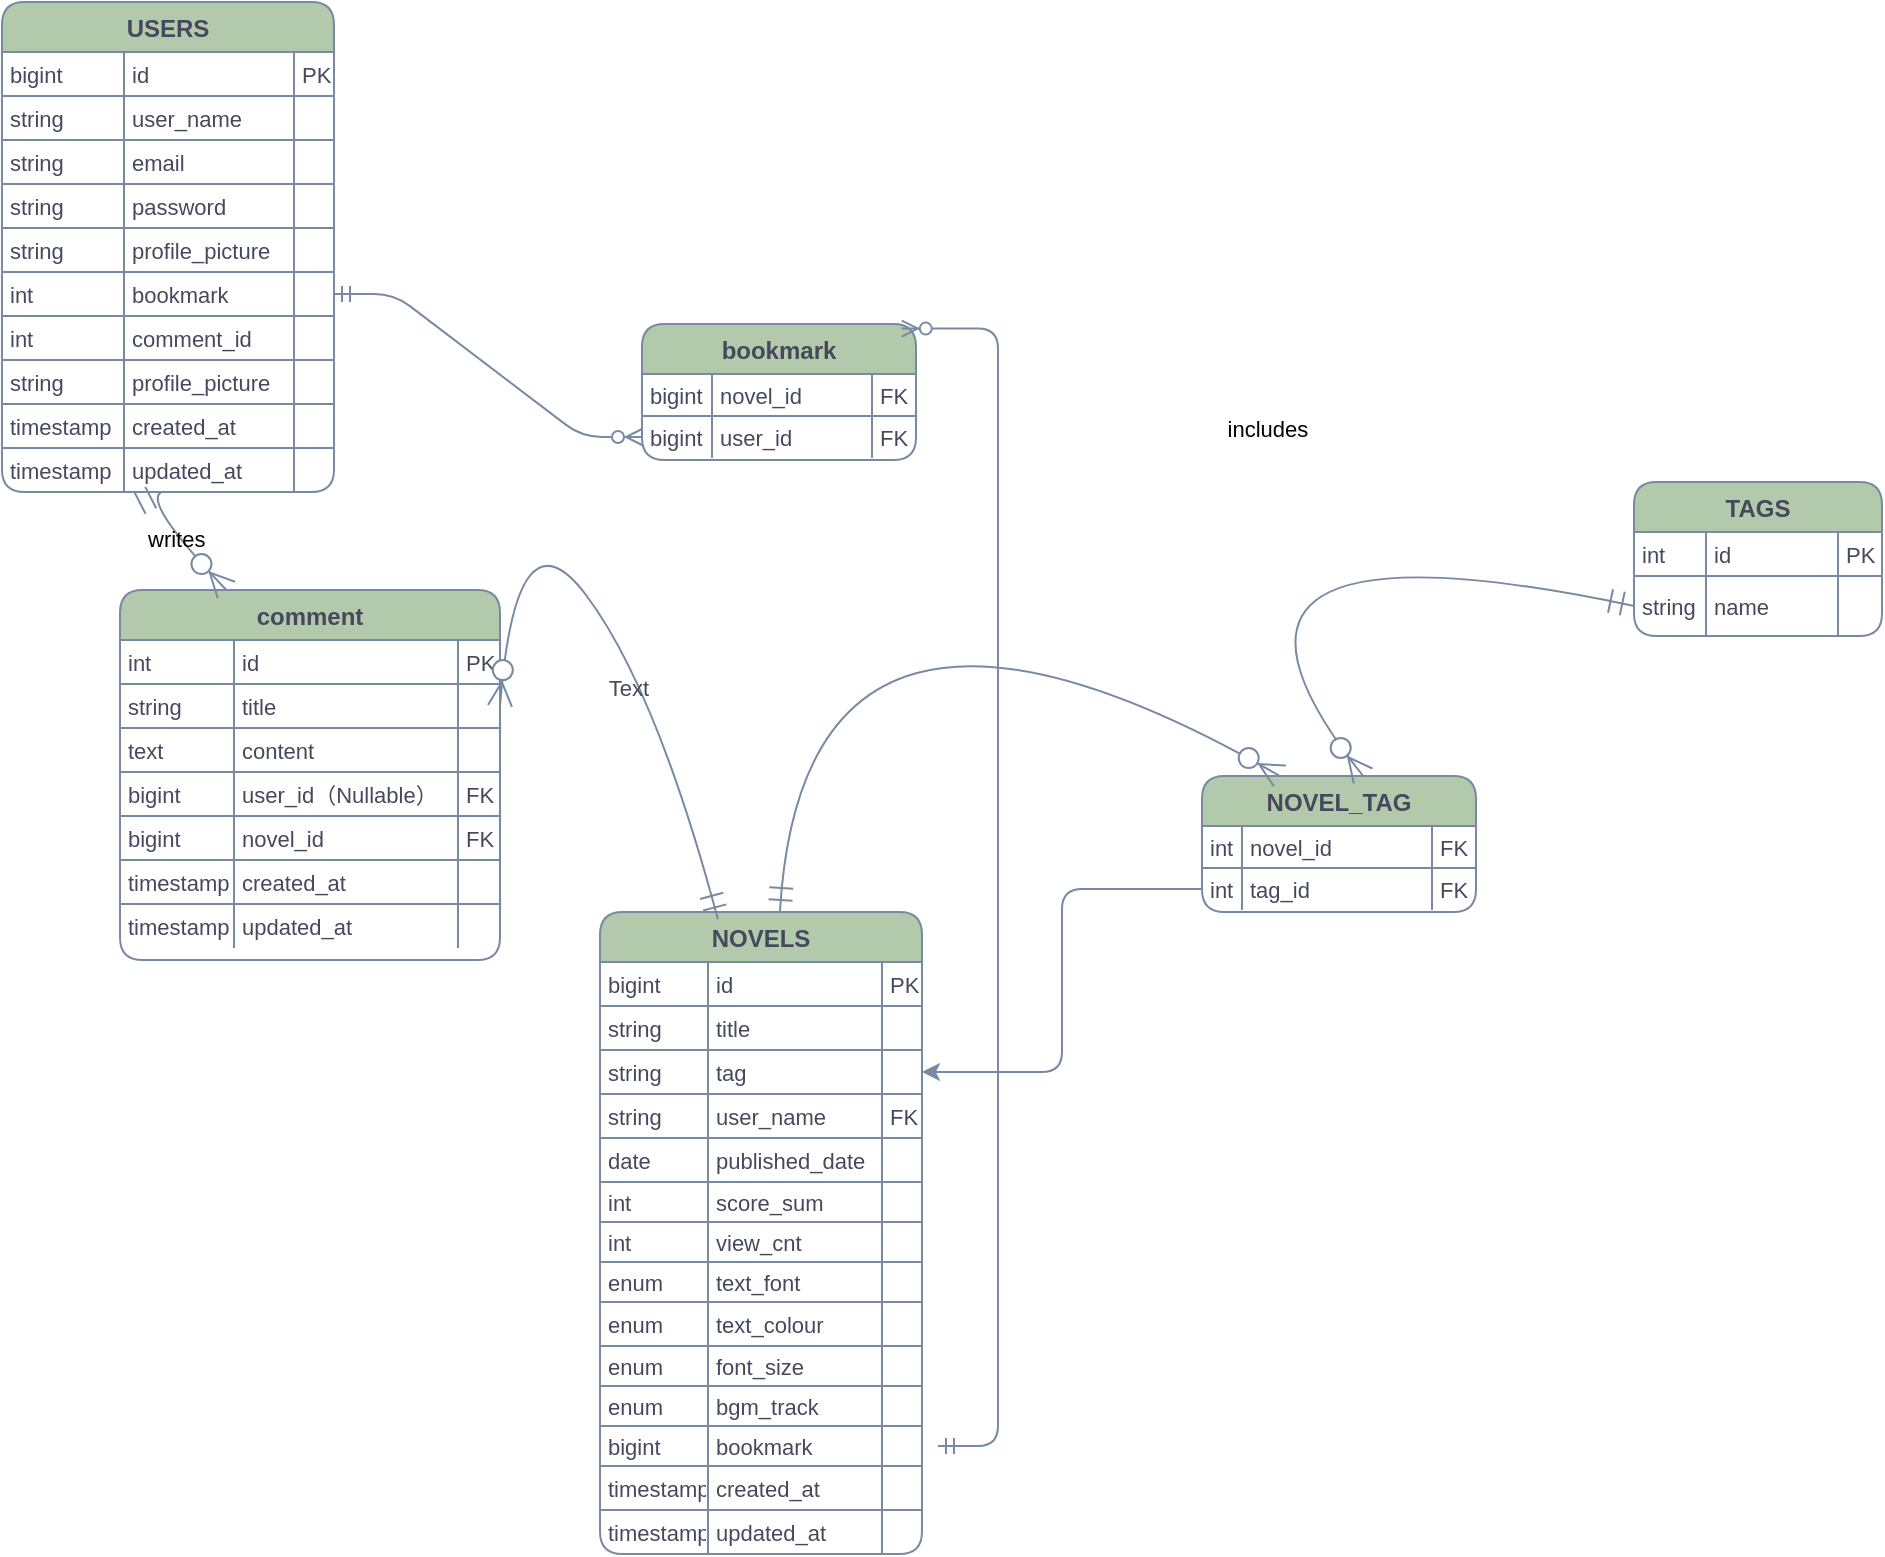 <mxfile version="26.2.12">
  <diagram name="ページ1" id="Y99zePSGB8UCawO347IT">
    <mxGraphModel dx="904" dy="464" grid="1" gridSize="6" guides="1" tooltips="1" connect="1" arrows="1" fold="1" page="1" pageScale="1" pageWidth="3300" pageHeight="4681" math="0" shadow="0">
      <root>
        <mxCell id="0" />
        <mxCell id="1" parent="0" />
        <mxCell id="2" value="USERS" style="shape=table;startSize=25;container=1;collapsible=0;childLayout=tableLayout;fixedRows=1;rowLines=1;fontStyle=1;align=center;resizeLast=1;labelBackgroundColor=none;fillColor=#B2C9AB;strokeColor=#788AA3;fontColor=#46495D;rounded=1;" parent="1" vertex="1">
          <mxGeometry x="30" y="42" width="166" height="245" as="geometry" />
        </mxCell>
        <mxCell id="3" style="shape=tableRow;horizontal=0;startSize=0;swimlaneHead=0;swimlaneBody=0;fillColor=none;collapsible=0;dropTarget=0;points=[[0,0.5],[1,0.5]];portConstraint=eastwest;top=0;left=0;right=0;bottom=0;labelBackgroundColor=none;strokeColor=#788AA3;fontColor=#46495D;rounded=1;" parent="2" vertex="1">
          <mxGeometry y="25" width="166" height="22" as="geometry" />
        </mxCell>
        <mxCell id="4" value="bigint" style="shape=partialRectangle;connectable=0;fillColor=none;top=0;left=0;bottom=0;right=0;align=left;spacingLeft=2;overflow=hidden;fontSize=11;labelBackgroundColor=none;strokeColor=#788AA3;fontColor=#46495D;rounded=1;" parent="3" vertex="1">
          <mxGeometry width="61" height="22" as="geometry">
            <mxRectangle width="61" height="22" as="alternateBounds" />
          </mxGeometry>
        </mxCell>
        <mxCell id="5" value="id" style="shape=partialRectangle;connectable=0;fillColor=none;top=0;left=0;bottom=0;right=0;align=left;spacingLeft=2;overflow=hidden;fontSize=11;labelBackgroundColor=none;strokeColor=#788AA3;fontColor=#46495D;rounded=1;" parent="3" vertex="1">
          <mxGeometry x="61" width="85" height="22" as="geometry">
            <mxRectangle width="85" height="22" as="alternateBounds" />
          </mxGeometry>
        </mxCell>
        <mxCell id="6" value="PK" style="shape=partialRectangle;connectable=0;fillColor=none;top=0;left=0;bottom=0;right=0;align=left;spacingLeft=2;overflow=hidden;fontSize=11;labelBackgroundColor=none;strokeColor=#788AA3;fontColor=#46495D;rounded=1;" parent="3" vertex="1">
          <mxGeometry x="146" width="20" height="22" as="geometry">
            <mxRectangle width="20" height="22" as="alternateBounds" />
          </mxGeometry>
        </mxCell>
        <mxCell id="7" style="shape=tableRow;horizontal=0;startSize=0;swimlaneHead=0;swimlaneBody=0;fillColor=none;collapsible=0;dropTarget=0;points=[[0,0.5],[1,0.5]];portConstraint=eastwest;top=0;left=0;right=0;bottom=0;labelBackgroundColor=none;strokeColor=#788AA3;fontColor=#46495D;rounded=1;" parent="2" vertex="1">
          <mxGeometry y="47" width="166" height="22" as="geometry" />
        </mxCell>
        <mxCell id="8" value="string" style="shape=partialRectangle;connectable=0;fillColor=none;top=0;left=0;bottom=0;right=0;align=left;spacingLeft=2;overflow=hidden;fontSize=11;labelBackgroundColor=none;strokeColor=#788AA3;fontColor=#46495D;rounded=1;" parent="7" vertex="1">
          <mxGeometry width="61" height="22" as="geometry">
            <mxRectangle width="61" height="22" as="alternateBounds" />
          </mxGeometry>
        </mxCell>
        <mxCell id="9" value="user_name" style="shape=partialRectangle;connectable=0;fillColor=none;top=0;left=0;bottom=0;right=0;align=left;spacingLeft=2;overflow=hidden;fontSize=11;labelBackgroundColor=none;strokeColor=#788AA3;fontColor=#46495D;rounded=1;" parent="7" vertex="1">
          <mxGeometry x="61" width="85" height="22" as="geometry">
            <mxRectangle width="85" height="22" as="alternateBounds" />
          </mxGeometry>
        </mxCell>
        <mxCell id="10" value="" style="shape=partialRectangle;connectable=0;fillColor=none;top=0;left=0;bottom=0;right=0;align=left;spacingLeft=2;overflow=hidden;fontSize=11;labelBackgroundColor=none;strokeColor=#788AA3;fontColor=#46495D;rounded=1;" parent="7" vertex="1">
          <mxGeometry x="146" width="20" height="22" as="geometry">
            <mxRectangle width="20" height="22" as="alternateBounds" />
          </mxGeometry>
        </mxCell>
        <mxCell id="11" style="shape=tableRow;horizontal=0;startSize=0;swimlaneHead=0;swimlaneBody=0;fillColor=none;collapsible=0;dropTarget=0;points=[[0,0.5],[1,0.5]];portConstraint=eastwest;top=0;left=0;right=0;bottom=0;labelBackgroundColor=none;strokeColor=#788AA3;fontColor=#46495D;rounded=1;" parent="2" vertex="1">
          <mxGeometry y="69" width="166" height="22" as="geometry" />
        </mxCell>
        <mxCell id="12" value="string" style="shape=partialRectangle;connectable=0;fillColor=none;top=0;left=0;bottom=0;right=0;align=left;spacingLeft=2;overflow=hidden;fontSize=11;labelBackgroundColor=none;strokeColor=#788AA3;fontColor=#46495D;rounded=1;" parent="11" vertex="1">
          <mxGeometry width="61" height="22" as="geometry">
            <mxRectangle width="61" height="22" as="alternateBounds" />
          </mxGeometry>
        </mxCell>
        <mxCell id="13" value="email" style="shape=partialRectangle;connectable=0;fillColor=none;top=0;left=0;bottom=0;right=0;align=left;spacingLeft=2;overflow=hidden;fontSize=11;labelBackgroundColor=none;strokeColor=#788AA3;fontColor=#46495D;rounded=1;" parent="11" vertex="1">
          <mxGeometry x="61" width="85" height="22" as="geometry">
            <mxRectangle width="85" height="22" as="alternateBounds" />
          </mxGeometry>
        </mxCell>
        <mxCell id="14" value="" style="shape=partialRectangle;connectable=0;fillColor=none;top=0;left=0;bottom=0;right=0;align=left;spacingLeft=2;overflow=hidden;fontSize=11;labelBackgroundColor=none;strokeColor=#788AA3;fontColor=#46495D;rounded=1;" parent="11" vertex="1">
          <mxGeometry x="146" width="20" height="22" as="geometry">
            <mxRectangle width="20" height="22" as="alternateBounds" />
          </mxGeometry>
        </mxCell>
        <mxCell id="15" style="shape=tableRow;horizontal=0;startSize=0;swimlaneHead=0;swimlaneBody=0;fillColor=none;collapsible=0;dropTarget=0;points=[[0,0.5],[1,0.5]];portConstraint=eastwest;top=0;left=0;right=0;bottom=0;labelBackgroundColor=none;strokeColor=#788AA3;fontColor=#46495D;rounded=1;" parent="2" vertex="1">
          <mxGeometry y="91" width="166" height="22" as="geometry" />
        </mxCell>
        <mxCell id="16" value="string" style="shape=partialRectangle;connectable=0;fillColor=none;top=0;left=0;bottom=0;right=0;align=left;spacingLeft=2;overflow=hidden;fontSize=11;labelBackgroundColor=none;strokeColor=#788AA3;fontColor=#46495D;rounded=1;" parent="15" vertex="1">
          <mxGeometry width="61" height="22" as="geometry">
            <mxRectangle width="61" height="22" as="alternateBounds" />
          </mxGeometry>
        </mxCell>
        <mxCell id="17" value="password" style="shape=partialRectangle;connectable=0;fillColor=none;top=0;left=0;bottom=0;right=0;align=left;spacingLeft=2;overflow=hidden;fontSize=11;labelBackgroundColor=none;strokeColor=#788AA3;fontColor=#46495D;rounded=1;" parent="15" vertex="1">
          <mxGeometry x="61" width="85" height="22" as="geometry">
            <mxRectangle width="85" height="22" as="alternateBounds" />
          </mxGeometry>
        </mxCell>
        <mxCell id="18" value="" style="shape=partialRectangle;connectable=0;fillColor=none;top=0;left=0;bottom=0;right=0;align=left;spacingLeft=2;overflow=hidden;fontSize=11;labelBackgroundColor=none;strokeColor=#788AA3;fontColor=#46495D;rounded=1;" parent="15" vertex="1">
          <mxGeometry x="146" width="20" height="22" as="geometry">
            <mxRectangle width="20" height="22" as="alternateBounds" />
          </mxGeometry>
        </mxCell>
        <mxCell id="19" style="shape=tableRow;horizontal=0;startSize=0;swimlaneHead=0;swimlaneBody=0;fillColor=none;collapsible=0;dropTarget=0;points=[[0,0.5],[1,0.5]];portConstraint=eastwest;top=0;left=0;right=0;bottom=0;labelBackgroundColor=none;strokeColor=#788AA3;fontColor=#46495D;rounded=1;" parent="2" vertex="1">
          <mxGeometry y="113" width="166" height="22" as="geometry" />
        </mxCell>
        <mxCell id="20" value="string" style="shape=partialRectangle;connectable=0;fillColor=none;top=0;left=0;bottom=0;right=0;align=left;spacingLeft=2;overflow=hidden;fontSize=11;labelBackgroundColor=none;strokeColor=#788AA3;fontColor=#46495D;rounded=1;" parent="19" vertex="1">
          <mxGeometry width="61" height="22" as="geometry">
            <mxRectangle width="61" height="22" as="alternateBounds" />
          </mxGeometry>
        </mxCell>
        <mxCell id="21" value="profile_picture" style="shape=partialRectangle;connectable=0;fillColor=none;top=0;left=0;bottom=0;right=0;align=left;spacingLeft=2;overflow=hidden;fontSize=11;labelBackgroundColor=none;strokeColor=#788AA3;fontColor=#46495D;rounded=1;" parent="19" vertex="1">
          <mxGeometry x="61" width="85" height="22" as="geometry">
            <mxRectangle width="85" height="22" as="alternateBounds" />
          </mxGeometry>
        </mxCell>
        <mxCell id="22" value="" style="shape=partialRectangle;connectable=0;fillColor=none;top=0;left=0;bottom=0;right=0;align=left;spacingLeft=2;overflow=hidden;fontSize=11;labelBackgroundColor=none;strokeColor=#788AA3;fontColor=#46495D;rounded=1;" parent="19" vertex="1">
          <mxGeometry x="146" width="20" height="22" as="geometry">
            <mxRectangle width="20" height="22" as="alternateBounds" />
          </mxGeometry>
        </mxCell>
        <mxCell id="OOcnGf4a9zu-mXypRK9p-188" style="shape=tableRow;horizontal=0;startSize=0;swimlaneHead=0;swimlaneBody=0;fillColor=none;collapsible=0;dropTarget=0;points=[[0,0.5],[1,0.5]];portConstraint=eastwest;top=0;left=0;right=0;bottom=0;labelBackgroundColor=none;strokeColor=#788AA3;fontColor=#46495D;rounded=1;" parent="2" vertex="1">
          <mxGeometry y="135" width="166" height="22" as="geometry" />
        </mxCell>
        <mxCell id="OOcnGf4a9zu-mXypRK9p-189" value="int" style="shape=partialRectangle;connectable=0;fillColor=none;top=0;left=0;bottom=0;right=0;align=left;spacingLeft=2;overflow=hidden;fontSize=11;labelBackgroundColor=none;strokeColor=#788AA3;fontColor=#46495D;rounded=1;" parent="OOcnGf4a9zu-mXypRK9p-188" vertex="1">
          <mxGeometry width="61" height="22" as="geometry">
            <mxRectangle width="61" height="22" as="alternateBounds" />
          </mxGeometry>
        </mxCell>
        <mxCell id="OOcnGf4a9zu-mXypRK9p-190" value="bookmark" style="shape=partialRectangle;connectable=0;fillColor=none;top=0;left=0;bottom=0;right=0;align=left;spacingLeft=2;overflow=hidden;fontSize=11;labelBackgroundColor=none;strokeColor=#788AA3;fontColor=#46495D;rounded=1;" parent="OOcnGf4a9zu-mXypRK9p-188" vertex="1">
          <mxGeometry x="61" width="85" height="22" as="geometry">
            <mxRectangle width="85" height="22" as="alternateBounds" />
          </mxGeometry>
        </mxCell>
        <mxCell id="OOcnGf4a9zu-mXypRK9p-191" value="" style="shape=partialRectangle;connectable=0;fillColor=none;top=0;left=0;bottom=0;right=0;align=left;spacingLeft=2;overflow=hidden;fontSize=11;labelBackgroundColor=none;strokeColor=#788AA3;fontColor=#46495D;rounded=1;" parent="OOcnGf4a9zu-mXypRK9p-188" vertex="1">
          <mxGeometry x="146" width="20" height="22" as="geometry">
            <mxRectangle width="20" height="22" as="alternateBounds" />
          </mxGeometry>
        </mxCell>
        <mxCell id="OOcnGf4a9zu-mXypRK9p-196" style="shape=tableRow;horizontal=0;startSize=0;swimlaneHead=0;swimlaneBody=0;fillColor=none;collapsible=0;dropTarget=0;points=[[0,0.5],[1,0.5]];portConstraint=eastwest;top=0;left=0;right=0;bottom=0;labelBackgroundColor=none;strokeColor=#788AA3;fontColor=#46495D;rounded=1;" parent="2" vertex="1">
          <mxGeometry y="157" width="166" height="22" as="geometry" />
        </mxCell>
        <mxCell id="OOcnGf4a9zu-mXypRK9p-197" value="int" style="shape=partialRectangle;connectable=0;fillColor=none;top=0;left=0;bottom=0;right=0;align=left;spacingLeft=2;overflow=hidden;fontSize=11;labelBackgroundColor=none;strokeColor=#788AA3;fontColor=#46495D;rounded=1;" parent="OOcnGf4a9zu-mXypRK9p-196" vertex="1">
          <mxGeometry width="61" height="22" as="geometry">
            <mxRectangle width="61" height="22" as="alternateBounds" />
          </mxGeometry>
        </mxCell>
        <mxCell id="OOcnGf4a9zu-mXypRK9p-198" value="comment_id" style="shape=partialRectangle;connectable=0;fillColor=none;top=0;left=0;bottom=0;right=0;align=left;spacingLeft=2;overflow=hidden;fontSize=11;labelBackgroundColor=none;strokeColor=#788AA3;fontColor=#46495D;rounded=1;" parent="OOcnGf4a9zu-mXypRK9p-196" vertex="1">
          <mxGeometry x="61" width="85" height="22" as="geometry">
            <mxRectangle width="85" height="22" as="alternateBounds" />
          </mxGeometry>
        </mxCell>
        <mxCell id="OOcnGf4a9zu-mXypRK9p-199" value="" style="shape=partialRectangle;connectable=0;fillColor=none;top=0;left=0;bottom=0;right=0;align=left;spacingLeft=2;overflow=hidden;fontSize=11;labelBackgroundColor=none;strokeColor=#788AA3;fontColor=#46495D;rounded=1;" parent="OOcnGf4a9zu-mXypRK9p-196" vertex="1">
          <mxGeometry x="146" width="20" height="22" as="geometry">
            <mxRectangle width="20" height="22" as="alternateBounds" />
          </mxGeometry>
        </mxCell>
        <mxCell id="OOcnGf4a9zu-mXypRK9p-192" style="shape=tableRow;horizontal=0;startSize=0;swimlaneHead=0;swimlaneBody=0;fillColor=none;collapsible=0;dropTarget=0;points=[[0,0.5],[1,0.5]];portConstraint=eastwest;top=0;left=0;right=0;bottom=0;labelBackgroundColor=none;strokeColor=#788AA3;fontColor=#46495D;rounded=1;" parent="2" vertex="1">
          <mxGeometry y="179" width="166" height="22" as="geometry" />
        </mxCell>
        <mxCell id="OOcnGf4a9zu-mXypRK9p-193" value="string" style="shape=partialRectangle;connectable=0;fillColor=none;top=0;left=0;bottom=0;right=0;align=left;spacingLeft=2;overflow=hidden;fontSize=11;labelBackgroundColor=none;strokeColor=#788AA3;fontColor=#46495D;rounded=1;" parent="OOcnGf4a9zu-mXypRK9p-192" vertex="1">
          <mxGeometry width="61" height="22" as="geometry">
            <mxRectangle width="61" height="22" as="alternateBounds" />
          </mxGeometry>
        </mxCell>
        <mxCell id="OOcnGf4a9zu-mXypRK9p-194" value="profile_picture" style="shape=partialRectangle;connectable=0;fillColor=none;top=0;left=0;bottom=0;right=0;align=left;spacingLeft=2;overflow=hidden;fontSize=11;labelBackgroundColor=none;strokeColor=#788AA3;fontColor=#46495D;rounded=1;" parent="OOcnGf4a9zu-mXypRK9p-192" vertex="1">
          <mxGeometry x="61" width="85" height="22" as="geometry">
            <mxRectangle width="85" height="22" as="alternateBounds" />
          </mxGeometry>
        </mxCell>
        <mxCell id="OOcnGf4a9zu-mXypRK9p-195" value="" style="shape=partialRectangle;connectable=0;fillColor=none;top=0;left=0;bottom=0;right=0;align=left;spacingLeft=2;overflow=hidden;fontSize=11;labelBackgroundColor=none;strokeColor=#788AA3;fontColor=#46495D;rounded=1;" parent="OOcnGf4a9zu-mXypRK9p-192" vertex="1">
          <mxGeometry x="146" width="20" height="22" as="geometry">
            <mxRectangle width="20" height="22" as="alternateBounds" />
          </mxGeometry>
        </mxCell>
        <mxCell id="23" style="shape=tableRow;horizontal=0;startSize=0;swimlaneHead=0;swimlaneBody=0;fillColor=none;collapsible=0;dropTarget=0;points=[[0,0.5],[1,0.5]];portConstraint=eastwest;top=0;left=0;right=0;bottom=0;labelBackgroundColor=none;strokeColor=#788AA3;fontColor=#46495D;rounded=1;" parent="2" vertex="1">
          <mxGeometry y="201" width="166" height="22" as="geometry" />
        </mxCell>
        <mxCell id="24" value="timestamp" style="shape=partialRectangle;connectable=0;fillColor=none;top=0;left=0;bottom=0;right=0;align=left;spacingLeft=2;overflow=hidden;fontSize=11;labelBackgroundColor=none;strokeColor=#788AA3;fontColor=#46495D;rounded=1;" parent="23" vertex="1">
          <mxGeometry width="61" height="22" as="geometry">
            <mxRectangle width="61" height="22" as="alternateBounds" />
          </mxGeometry>
        </mxCell>
        <mxCell id="25" value="created_at" style="shape=partialRectangle;connectable=0;fillColor=none;top=0;left=0;bottom=0;right=0;align=left;spacingLeft=2;overflow=hidden;fontSize=11;labelBackgroundColor=none;strokeColor=#788AA3;fontColor=#46495D;rounded=1;" parent="23" vertex="1">
          <mxGeometry x="61" width="85" height="22" as="geometry">
            <mxRectangle width="85" height="22" as="alternateBounds" />
          </mxGeometry>
        </mxCell>
        <mxCell id="26" value="" style="shape=partialRectangle;connectable=0;fillColor=none;top=0;left=0;bottom=0;right=0;align=left;spacingLeft=2;overflow=hidden;fontSize=11;labelBackgroundColor=none;strokeColor=#788AA3;fontColor=#46495D;rounded=1;" parent="23" vertex="1">
          <mxGeometry x="146" width="20" height="22" as="geometry">
            <mxRectangle width="20" height="22" as="alternateBounds" />
          </mxGeometry>
        </mxCell>
        <mxCell id="27" style="shape=tableRow;horizontal=0;startSize=0;swimlaneHead=0;swimlaneBody=0;fillColor=none;collapsible=0;dropTarget=0;points=[[0,0.5],[1,0.5]];portConstraint=eastwest;top=0;left=0;right=0;bottom=0;labelBackgroundColor=none;strokeColor=#788AA3;fontColor=#46495D;rounded=1;" parent="2" vertex="1">
          <mxGeometry y="223" width="166" height="22" as="geometry" />
        </mxCell>
        <mxCell id="28" value="timestamp" style="shape=partialRectangle;connectable=0;fillColor=none;top=0;left=0;bottom=0;right=0;align=left;spacingLeft=2;overflow=hidden;fontSize=11;labelBackgroundColor=none;strokeColor=#788AA3;fontColor=#46495D;rounded=1;" parent="27" vertex="1">
          <mxGeometry width="61" height="22" as="geometry">
            <mxRectangle width="61" height="22" as="alternateBounds" />
          </mxGeometry>
        </mxCell>
        <mxCell id="29" value="updated_at" style="shape=partialRectangle;connectable=0;fillColor=none;top=0;left=0;bottom=0;right=0;align=left;spacingLeft=2;overflow=hidden;fontSize=11;labelBackgroundColor=none;strokeColor=#788AA3;fontColor=#46495D;rounded=1;" parent="27" vertex="1">
          <mxGeometry x="61" width="85" height="22" as="geometry">
            <mxRectangle width="85" height="22" as="alternateBounds" />
          </mxGeometry>
        </mxCell>
        <mxCell id="30" value="" style="shape=partialRectangle;connectable=0;fillColor=none;top=0;left=0;bottom=0;right=0;align=left;spacingLeft=2;overflow=hidden;fontSize=11;labelBackgroundColor=none;strokeColor=#788AA3;fontColor=#46495D;rounded=1;" parent="27" vertex="1">
          <mxGeometry x="146" width="20" height="22" as="geometry">
            <mxRectangle width="20" height="22" as="alternateBounds" />
          </mxGeometry>
        </mxCell>
        <mxCell id="31" value="NOVELS" style="shape=table;startSize=25;container=1;collapsible=0;childLayout=tableLayout;fixedRows=1;rowLines=1;fontStyle=1;align=center;resizeLast=1;labelBackgroundColor=none;fillColor=#B2C9AB;strokeColor=#788AA3;fontColor=#46495D;rounded=1;" parent="1" vertex="1">
          <mxGeometry x="329" y="497" width="161" height="321" as="geometry" />
        </mxCell>
        <mxCell id="32" style="shape=tableRow;horizontal=0;startSize=0;swimlaneHead=0;swimlaneBody=0;fillColor=none;collapsible=0;dropTarget=0;points=[[0,0.5],[1,0.5]];portConstraint=eastwest;top=0;left=0;right=0;bottom=0;labelBackgroundColor=none;strokeColor=#788AA3;fontColor=#46495D;rounded=1;" parent="31" vertex="1">
          <mxGeometry y="25" width="161" height="22" as="geometry" />
        </mxCell>
        <mxCell id="33" value="bigint" style="shape=partialRectangle;connectable=0;fillColor=none;top=0;left=0;bottom=0;right=0;align=left;spacingLeft=2;overflow=hidden;fontSize=11;labelBackgroundColor=none;strokeColor=#788AA3;fontColor=#46495D;rounded=1;" parent="32" vertex="1">
          <mxGeometry width="54" height="22" as="geometry">
            <mxRectangle width="54" height="22" as="alternateBounds" />
          </mxGeometry>
        </mxCell>
        <mxCell id="34" value="id" style="shape=partialRectangle;connectable=0;fillColor=none;top=0;left=0;bottom=0;right=0;align=left;spacingLeft=2;overflow=hidden;fontSize=11;labelBackgroundColor=none;strokeColor=#788AA3;fontColor=#46495D;rounded=1;" parent="32" vertex="1">
          <mxGeometry x="54" width="87" height="22" as="geometry">
            <mxRectangle width="87" height="22" as="alternateBounds" />
          </mxGeometry>
        </mxCell>
        <mxCell id="35" value="PK" style="shape=partialRectangle;connectable=0;fillColor=none;top=0;left=0;bottom=0;right=0;align=left;spacingLeft=2;overflow=hidden;fontSize=11;labelBackgroundColor=none;strokeColor=#788AA3;fontColor=#46495D;rounded=1;" parent="32" vertex="1">
          <mxGeometry x="141" width="20" height="22" as="geometry">
            <mxRectangle width="20" height="22" as="alternateBounds" />
          </mxGeometry>
        </mxCell>
        <mxCell id="36" style="shape=tableRow;horizontal=0;startSize=0;swimlaneHead=0;swimlaneBody=0;fillColor=none;collapsible=0;dropTarget=0;points=[[0,0.5],[1,0.5]];portConstraint=eastwest;top=0;left=0;right=0;bottom=0;labelBackgroundColor=none;strokeColor=#788AA3;fontColor=#46495D;rounded=1;" parent="31" vertex="1">
          <mxGeometry y="47" width="161" height="22" as="geometry" />
        </mxCell>
        <mxCell id="37" value="string" style="shape=partialRectangle;connectable=0;fillColor=none;top=0;left=0;bottom=0;right=0;align=left;spacingLeft=2;overflow=hidden;fontSize=11;labelBackgroundColor=none;strokeColor=#788AA3;fontColor=#46495D;rounded=1;" parent="36" vertex="1">
          <mxGeometry width="54" height="22" as="geometry">
            <mxRectangle width="54" height="22" as="alternateBounds" />
          </mxGeometry>
        </mxCell>
        <mxCell id="38" value="title" style="shape=partialRectangle;connectable=0;fillColor=none;top=0;left=0;bottom=0;right=0;align=left;spacingLeft=2;overflow=hidden;fontSize=11;labelBackgroundColor=none;strokeColor=#788AA3;fontColor=#46495D;rounded=1;" parent="36" vertex="1">
          <mxGeometry x="54" width="87" height="22" as="geometry">
            <mxRectangle width="87" height="22" as="alternateBounds" />
          </mxGeometry>
        </mxCell>
        <mxCell id="39" value="" style="shape=partialRectangle;connectable=0;fillColor=none;top=0;left=0;bottom=0;right=0;align=left;spacingLeft=2;overflow=hidden;fontSize=11;labelBackgroundColor=none;strokeColor=#788AA3;fontColor=#46495D;rounded=1;" parent="36" vertex="1">
          <mxGeometry x="141" width="20" height="22" as="geometry">
            <mxRectangle width="20" height="22" as="alternateBounds" />
          </mxGeometry>
        </mxCell>
        <mxCell id="OOcnGf4a9zu-mXypRK9p-139" style="shape=tableRow;horizontal=0;startSize=0;swimlaneHead=0;swimlaneBody=0;fillColor=none;collapsible=0;dropTarget=0;points=[[0,0.5],[1,0.5]];portConstraint=eastwest;top=0;left=0;right=0;bottom=0;labelBackgroundColor=none;strokeColor=#788AA3;fontColor=#46495D;rounded=1;" parent="31" vertex="1">
          <mxGeometry y="69" width="161" height="22" as="geometry" />
        </mxCell>
        <mxCell id="OOcnGf4a9zu-mXypRK9p-140" value="string   " style="shape=partialRectangle;connectable=0;fillColor=none;top=0;left=0;bottom=0;right=0;align=left;spacingLeft=2;overflow=hidden;fontSize=11;labelBackgroundColor=none;strokeColor=#788AA3;fontColor=#46495D;rounded=1;" parent="OOcnGf4a9zu-mXypRK9p-139" vertex="1">
          <mxGeometry width="54" height="22" as="geometry">
            <mxRectangle width="54" height="22" as="alternateBounds" />
          </mxGeometry>
        </mxCell>
        <mxCell id="OOcnGf4a9zu-mXypRK9p-141" value="tag" style="shape=partialRectangle;connectable=0;fillColor=none;top=0;left=0;bottom=0;right=0;align=left;spacingLeft=2;overflow=hidden;fontSize=11;labelBackgroundColor=none;strokeColor=#788AA3;fontColor=#46495D;rounded=1;" parent="OOcnGf4a9zu-mXypRK9p-139" vertex="1">
          <mxGeometry x="54" width="87" height="22" as="geometry">
            <mxRectangle width="87" height="22" as="alternateBounds" />
          </mxGeometry>
        </mxCell>
        <mxCell id="OOcnGf4a9zu-mXypRK9p-142" value="" style="shape=partialRectangle;connectable=0;fillColor=none;top=0;left=0;bottom=0;right=0;align=left;spacingLeft=2;overflow=hidden;fontSize=11;labelBackgroundColor=none;strokeColor=#788AA3;fontColor=#46495D;rounded=1;" parent="OOcnGf4a9zu-mXypRK9p-139" vertex="1">
          <mxGeometry x="141" width="20" height="22" as="geometry">
            <mxRectangle width="20" height="22" as="alternateBounds" />
          </mxGeometry>
        </mxCell>
        <mxCell id="40" style="shape=tableRow;horizontal=0;startSize=0;swimlaneHead=0;swimlaneBody=0;fillColor=none;collapsible=0;dropTarget=0;points=[[0,0.5],[1,0.5]];portConstraint=eastwest;top=0;left=0;right=0;bottom=0;labelBackgroundColor=none;strokeColor=#788AA3;fontColor=#46495D;rounded=1;" parent="31" vertex="1">
          <mxGeometry y="91" width="161" height="22" as="geometry" />
        </mxCell>
        <mxCell id="41" value="string" style="shape=partialRectangle;connectable=0;fillColor=none;top=0;left=0;bottom=0;right=0;align=left;spacingLeft=2;overflow=hidden;fontSize=11;labelBackgroundColor=none;strokeColor=#788AA3;fontColor=#46495D;rounded=1;" parent="40" vertex="1">
          <mxGeometry width="54" height="22" as="geometry">
            <mxRectangle width="54" height="22" as="alternateBounds" />
          </mxGeometry>
        </mxCell>
        <mxCell id="42" value="user_name" style="shape=partialRectangle;connectable=0;fillColor=none;top=0;left=0;bottom=0;right=0;align=left;spacingLeft=2;overflow=hidden;fontSize=11;labelBackgroundColor=none;strokeColor=#788AA3;fontColor=#46495D;rounded=1;" parent="40" vertex="1">
          <mxGeometry x="54" width="87" height="22" as="geometry">
            <mxRectangle width="87" height="22" as="alternateBounds" />
          </mxGeometry>
        </mxCell>
        <mxCell id="43" value="FK" style="shape=partialRectangle;connectable=0;fillColor=none;top=0;left=0;bottom=0;right=0;align=left;spacingLeft=2;overflow=hidden;fontSize=11;labelBackgroundColor=none;strokeColor=#788AA3;fontColor=#46495D;rounded=1;" parent="40" vertex="1">
          <mxGeometry x="141" width="20" height="22" as="geometry">
            <mxRectangle width="20" height="22" as="alternateBounds" />
          </mxGeometry>
        </mxCell>
        <mxCell id="48" style="shape=tableRow;horizontal=0;startSize=0;swimlaneHead=0;swimlaneBody=0;fillColor=none;collapsible=0;dropTarget=0;points=[[0,0.5],[1,0.5]];portConstraint=eastwest;top=0;left=0;right=0;bottom=0;labelBackgroundColor=none;strokeColor=#788AA3;fontColor=#46495D;rounded=1;" parent="31" vertex="1">
          <mxGeometry y="113" width="161" height="22" as="geometry" />
        </mxCell>
        <mxCell id="49" value="date" style="shape=partialRectangle;connectable=0;fillColor=none;top=0;left=0;bottom=0;right=0;align=left;spacingLeft=2;overflow=hidden;fontSize=11;labelBackgroundColor=none;strokeColor=#788AA3;fontColor=#46495D;rounded=1;" parent="48" vertex="1">
          <mxGeometry width="54" height="22" as="geometry">
            <mxRectangle width="54" height="22" as="alternateBounds" />
          </mxGeometry>
        </mxCell>
        <mxCell id="50" value="published_date" style="shape=partialRectangle;connectable=0;fillColor=none;top=0;left=0;bottom=0;right=0;align=left;spacingLeft=2;overflow=hidden;fontSize=11;labelBackgroundColor=none;strokeColor=#788AA3;fontColor=#46495D;rounded=1;" parent="48" vertex="1">
          <mxGeometry x="54" width="87" height="22" as="geometry">
            <mxRectangle width="87" height="22" as="alternateBounds" />
          </mxGeometry>
        </mxCell>
        <mxCell id="51" value="" style="shape=partialRectangle;connectable=0;fillColor=none;top=0;left=0;bottom=0;right=0;align=left;spacingLeft=2;overflow=hidden;fontSize=11;labelBackgroundColor=none;strokeColor=#788AA3;fontColor=#46495D;rounded=1;" parent="48" vertex="1">
          <mxGeometry x="141" width="20" height="22" as="geometry">
            <mxRectangle width="20" height="22" as="alternateBounds" />
          </mxGeometry>
        </mxCell>
        <mxCell id="OOcnGf4a9zu-mXypRK9p-152" style="shape=tableRow;horizontal=0;startSize=0;swimlaneHead=0;swimlaneBody=0;fillColor=none;collapsible=0;dropTarget=0;points=[[0,0.5],[1,0.5]];portConstraint=eastwest;top=0;left=0;right=0;bottom=0;labelBackgroundColor=none;strokeColor=#788AA3;fontColor=#46495D;rounded=1;" parent="31" vertex="1">
          <mxGeometry y="135" width="161" height="20" as="geometry" />
        </mxCell>
        <mxCell id="OOcnGf4a9zu-mXypRK9p-153" value="int" style="shape=partialRectangle;connectable=0;fillColor=none;top=0;left=0;bottom=0;right=0;align=left;spacingLeft=2;overflow=hidden;fontSize=11;labelBackgroundColor=none;strokeColor=#788AA3;fontColor=#46495D;rounded=1;" parent="OOcnGf4a9zu-mXypRK9p-152" vertex="1">
          <mxGeometry width="54" height="20" as="geometry">
            <mxRectangle width="54" height="20" as="alternateBounds" />
          </mxGeometry>
        </mxCell>
        <mxCell id="OOcnGf4a9zu-mXypRK9p-154" value="score_sum" style="shape=partialRectangle;connectable=0;fillColor=none;top=0;left=0;bottom=0;right=0;align=left;spacingLeft=2;overflow=hidden;fontSize=11;labelBackgroundColor=none;strokeColor=#788AA3;fontColor=#46495D;rounded=1;" parent="OOcnGf4a9zu-mXypRK9p-152" vertex="1">
          <mxGeometry x="54" width="87" height="20" as="geometry">
            <mxRectangle width="87" height="20" as="alternateBounds" />
          </mxGeometry>
        </mxCell>
        <mxCell id="OOcnGf4a9zu-mXypRK9p-155" value="" style="shape=partialRectangle;connectable=0;fillColor=none;top=0;left=0;bottom=0;right=0;align=left;spacingLeft=2;overflow=hidden;fontSize=11;labelBackgroundColor=none;strokeColor=#788AA3;fontColor=#46495D;rounded=1;" parent="OOcnGf4a9zu-mXypRK9p-152" vertex="1">
          <mxGeometry x="141" width="20" height="20" as="geometry">
            <mxRectangle width="20" height="20" as="alternateBounds" />
          </mxGeometry>
        </mxCell>
        <mxCell id="OOcnGf4a9zu-mXypRK9p-172" style="shape=tableRow;horizontal=0;startSize=0;swimlaneHead=0;swimlaneBody=0;fillColor=none;collapsible=0;dropTarget=0;points=[[0,0.5],[1,0.5]];portConstraint=eastwest;top=0;left=0;right=0;bottom=0;labelBackgroundColor=none;strokeColor=#788AA3;fontColor=#46495D;rounded=1;" parent="31" vertex="1">
          <mxGeometry y="155" width="161" height="20" as="geometry" />
        </mxCell>
        <mxCell id="OOcnGf4a9zu-mXypRK9p-173" value="int    " style="shape=partialRectangle;connectable=0;fillColor=none;top=0;left=0;bottom=0;right=0;align=left;spacingLeft=2;overflow=hidden;fontSize=11;labelBackgroundColor=none;strokeColor=#788AA3;fontColor=#46495D;rounded=1;" parent="OOcnGf4a9zu-mXypRK9p-172" vertex="1">
          <mxGeometry width="54" height="20" as="geometry">
            <mxRectangle width="54" height="20" as="alternateBounds" />
          </mxGeometry>
        </mxCell>
        <mxCell id="OOcnGf4a9zu-mXypRK9p-174" value="view_cnt" style="shape=partialRectangle;connectable=0;fillColor=none;top=0;left=0;bottom=0;right=0;align=left;spacingLeft=2;overflow=hidden;fontSize=11;labelBackgroundColor=none;strokeColor=#788AA3;fontColor=#46495D;rounded=1;" parent="OOcnGf4a9zu-mXypRK9p-172" vertex="1">
          <mxGeometry x="54" width="87" height="20" as="geometry">
            <mxRectangle width="87" height="20" as="alternateBounds" />
          </mxGeometry>
        </mxCell>
        <mxCell id="OOcnGf4a9zu-mXypRK9p-175" value="" style="shape=partialRectangle;connectable=0;fillColor=none;top=0;left=0;bottom=0;right=0;align=left;spacingLeft=2;overflow=hidden;fontSize=11;labelBackgroundColor=none;strokeColor=#788AA3;fontColor=#46495D;rounded=1;" parent="OOcnGf4a9zu-mXypRK9p-172" vertex="1">
          <mxGeometry x="141" width="20" height="20" as="geometry">
            <mxRectangle width="20" height="20" as="alternateBounds" />
          </mxGeometry>
        </mxCell>
        <mxCell id="OOcnGf4a9zu-mXypRK9p-168" style="shape=tableRow;horizontal=0;startSize=0;swimlaneHead=0;swimlaneBody=0;fillColor=none;collapsible=0;dropTarget=0;points=[[0,0.5],[1,0.5]];portConstraint=eastwest;top=0;left=0;right=0;bottom=0;labelBackgroundColor=none;strokeColor=#788AA3;fontColor=#46495D;rounded=1;" parent="31" vertex="1">
          <mxGeometry y="175" width="161" height="20" as="geometry" />
        </mxCell>
        <mxCell id="OOcnGf4a9zu-mXypRK9p-169" value="enum" style="shape=partialRectangle;connectable=0;fillColor=none;top=0;left=0;bottom=0;right=0;align=left;spacingLeft=2;overflow=hidden;fontSize=11;labelBackgroundColor=none;strokeColor=#788AA3;fontColor=#46495D;rounded=1;" parent="OOcnGf4a9zu-mXypRK9p-168" vertex="1">
          <mxGeometry width="54" height="20" as="geometry">
            <mxRectangle width="54" height="20" as="alternateBounds" />
          </mxGeometry>
        </mxCell>
        <mxCell id="OOcnGf4a9zu-mXypRK9p-170" value="text_font" style="shape=partialRectangle;connectable=0;fillColor=none;top=0;left=0;bottom=0;right=0;align=left;spacingLeft=2;overflow=hidden;fontSize=11;labelBackgroundColor=none;strokeColor=#788AA3;fontColor=#46495D;rounded=1;" parent="OOcnGf4a9zu-mXypRK9p-168" vertex="1">
          <mxGeometry x="54" width="87" height="20" as="geometry">
            <mxRectangle width="87" height="20" as="alternateBounds" />
          </mxGeometry>
        </mxCell>
        <mxCell id="OOcnGf4a9zu-mXypRK9p-171" value="" style="shape=partialRectangle;connectable=0;fillColor=none;top=0;left=0;bottom=0;right=0;align=left;spacingLeft=2;overflow=hidden;fontSize=11;labelBackgroundColor=none;strokeColor=#788AA3;fontColor=#46495D;rounded=1;" parent="OOcnGf4a9zu-mXypRK9p-168" vertex="1">
          <mxGeometry x="141" width="20" height="20" as="geometry">
            <mxRectangle width="20" height="20" as="alternateBounds" />
          </mxGeometry>
        </mxCell>
        <mxCell id="OOcnGf4a9zu-mXypRK9p-164" style="shape=tableRow;horizontal=0;startSize=0;swimlaneHead=0;swimlaneBody=0;fillColor=none;collapsible=0;dropTarget=0;points=[[0,0.5],[1,0.5]];portConstraint=eastwest;top=0;left=0;right=0;bottom=0;labelBackgroundColor=none;strokeColor=#788AA3;fontColor=#46495D;rounded=1;" parent="31" vertex="1">
          <mxGeometry y="195" width="161" height="22" as="geometry" />
        </mxCell>
        <mxCell id="OOcnGf4a9zu-mXypRK9p-165" value="enum" style="shape=partialRectangle;connectable=0;fillColor=none;top=0;left=0;bottom=0;right=0;align=left;spacingLeft=2;overflow=hidden;fontSize=11;labelBackgroundColor=none;strokeColor=#788AA3;fontColor=#46495D;rounded=1;" parent="OOcnGf4a9zu-mXypRK9p-164" vertex="1">
          <mxGeometry width="54" height="22" as="geometry">
            <mxRectangle width="54" height="22" as="alternateBounds" />
          </mxGeometry>
        </mxCell>
        <mxCell id="OOcnGf4a9zu-mXypRK9p-166" value="text_colour" style="shape=partialRectangle;connectable=0;fillColor=none;top=0;left=0;bottom=0;right=0;align=left;spacingLeft=2;overflow=hidden;fontSize=11;labelBackgroundColor=none;strokeColor=#788AA3;fontColor=#46495D;rounded=1;" parent="OOcnGf4a9zu-mXypRK9p-164" vertex="1">
          <mxGeometry x="54" width="87" height="22" as="geometry">
            <mxRectangle width="87" height="22" as="alternateBounds" />
          </mxGeometry>
        </mxCell>
        <mxCell id="OOcnGf4a9zu-mXypRK9p-167" value="" style="shape=partialRectangle;connectable=0;fillColor=none;top=0;left=0;bottom=0;right=0;align=left;spacingLeft=2;overflow=hidden;fontSize=11;labelBackgroundColor=none;strokeColor=#788AA3;fontColor=#46495D;rounded=1;" parent="OOcnGf4a9zu-mXypRK9p-164" vertex="1">
          <mxGeometry x="141" width="20" height="22" as="geometry">
            <mxRectangle width="20" height="22" as="alternateBounds" />
          </mxGeometry>
        </mxCell>
        <mxCell id="OOcnGf4a9zu-mXypRK9p-160" style="shape=tableRow;horizontal=0;startSize=0;swimlaneHead=0;swimlaneBody=0;fillColor=none;collapsible=0;dropTarget=0;points=[[0,0.5],[1,0.5]];portConstraint=eastwest;top=0;left=0;right=0;bottom=0;labelBackgroundColor=none;strokeColor=#788AA3;fontColor=#46495D;rounded=1;" parent="31" vertex="1">
          <mxGeometry y="217" width="161" height="20" as="geometry" />
        </mxCell>
        <mxCell id="OOcnGf4a9zu-mXypRK9p-161" value="enum" style="shape=partialRectangle;connectable=0;fillColor=none;top=0;left=0;bottom=0;right=0;align=left;spacingLeft=2;overflow=hidden;fontSize=11;labelBackgroundColor=none;strokeColor=#788AA3;fontColor=#46495D;rounded=1;" parent="OOcnGf4a9zu-mXypRK9p-160" vertex="1">
          <mxGeometry width="54" height="20" as="geometry">
            <mxRectangle width="54" height="20" as="alternateBounds" />
          </mxGeometry>
        </mxCell>
        <mxCell id="OOcnGf4a9zu-mXypRK9p-162" value="font_size" style="shape=partialRectangle;connectable=0;fillColor=none;top=0;left=0;bottom=0;right=0;align=left;spacingLeft=2;overflow=hidden;fontSize=11;labelBackgroundColor=none;strokeColor=#788AA3;fontColor=#46495D;rounded=1;" parent="OOcnGf4a9zu-mXypRK9p-160" vertex="1">
          <mxGeometry x="54" width="87" height="20" as="geometry">
            <mxRectangle width="87" height="20" as="alternateBounds" />
          </mxGeometry>
        </mxCell>
        <mxCell id="OOcnGf4a9zu-mXypRK9p-163" value="" style="shape=partialRectangle;connectable=0;fillColor=none;top=0;left=0;bottom=0;right=0;align=left;spacingLeft=2;overflow=hidden;fontSize=11;labelBackgroundColor=none;strokeColor=#788AA3;fontColor=#46495D;rounded=1;" parent="OOcnGf4a9zu-mXypRK9p-160" vertex="1">
          <mxGeometry x="141" width="20" height="20" as="geometry">
            <mxRectangle width="20" height="20" as="alternateBounds" />
          </mxGeometry>
        </mxCell>
        <mxCell id="OOcnGf4a9zu-mXypRK9p-156" style="shape=tableRow;horizontal=0;startSize=0;swimlaneHead=0;swimlaneBody=0;fillColor=none;collapsible=0;dropTarget=0;points=[[0,0.5],[1,0.5]];portConstraint=eastwest;top=0;left=0;right=0;bottom=0;labelBackgroundColor=none;strokeColor=#788AA3;fontColor=#46495D;rounded=1;" parent="31" vertex="1">
          <mxGeometry y="237" width="161" height="20" as="geometry" />
        </mxCell>
        <mxCell id="OOcnGf4a9zu-mXypRK9p-157" value="enum" style="shape=partialRectangle;connectable=0;fillColor=none;top=0;left=0;bottom=0;right=0;align=left;spacingLeft=2;overflow=hidden;fontSize=11;labelBackgroundColor=none;strokeColor=#788AA3;fontColor=#46495D;rounded=1;" parent="OOcnGf4a9zu-mXypRK9p-156" vertex="1">
          <mxGeometry width="54" height="20" as="geometry">
            <mxRectangle width="54" height="20" as="alternateBounds" />
          </mxGeometry>
        </mxCell>
        <mxCell id="OOcnGf4a9zu-mXypRK9p-158" value="bgm_track" style="shape=partialRectangle;connectable=0;fillColor=none;top=0;left=0;bottom=0;right=0;align=left;spacingLeft=2;overflow=hidden;fontSize=11;labelBackgroundColor=none;strokeColor=#788AA3;fontColor=#46495D;rounded=1;" parent="OOcnGf4a9zu-mXypRK9p-156" vertex="1">
          <mxGeometry x="54" width="87" height="20" as="geometry">
            <mxRectangle width="87" height="20" as="alternateBounds" />
          </mxGeometry>
        </mxCell>
        <mxCell id="OOcnGf4a9zu-mXypRK9p-159" value="" style="shape=partialRectangle;connectable=0;fillColor=none;top=0;left=0;bottom=0;right=0;align=left;spacingLeft=2;overflow=hidden;fontSize=11;labelBackgroundColor=none;strokeColor=#788AA3;fontColor=#46495D;rounded=1;" parent="OOcnGf4a9zu-mXypRK9p-156" vertex="1">
          <mxGeometry x="141" width="20" height="20" as="geometry">
            <mxRectangle width="20" height="20" as="alternateBounds" />
          </mxGeometry>
        </mxCell>
        <mxCell id="OOcnGf4a9zu-mXypRK9p-225" style="shape=tableRow;horizontal=0;startSize=0;swimlaneHead=0;swimlaneBody=0;fillColor=none;collapsible=0;dropTarget=0;points=[[0,0.5],[1,0.5]];portConstraint=eastwest;top=0;left=0;right=0;bottom=0;labelBackgroundColor=none;strokeColor=#788AA3;fontColor=#46495D;rounded=1;" parent="31" vertex="1">
          <mxGeometry y="257" width="161" height="20" as="geometry" />
        </mxCell>
        <mxCell id="OOcnGf4a9zu-mXypRK9p-226" value="bigint" style="shape=partialRectangle;connectable=0;fillColor=none;top=0;left=0;bottom=0;right=0;align=left;spacingLeft=2;overflow=hidden;fontSize=11;labelBackgroundColor=none;strokeColor=#788AA3;fontColor=#46495D;rounded=1;" parent="OOcnGf4a9zu-mXypRK9p-225" vertex="1">
          <mxGeometry width="54" height="20" as="geometry">
            <mxRectangle width="54" height="20" as="alternateBounds" />
          </mxGeometry>
        </mxCell>
        <mxCell id="OOcnGf4a9zu-mXypRK9p-227" value="bookmark" style="shape=partialRectangle;connectable=0;fillColor=none;top=0;left=0;bottom=0;right=0;align=left;spacingLeft=2;overflow=hidden;fontSize=11;labelBackgroundColor=none;strokeColor=#788AA3;fontColor=#46495D;rounded=1;" parent="OOcnGf4a9zu-mXypRK9p-225" vertex="1">
          <mxGeometry x="54" width="87" height="20" as="geometry">
            <mxRectangle width="87" height="20" as="alternateBounds" />
          </mxGeometry>
        </mxCell>
        <mxCell id="OOcnGf4a9zu-mXypRK9p-228" value="" style="shape=partialRectangle;connectable=0;fillColor=none;top=0;left=0;bottom=0;right=0;align=left;spacingLeft=2;overflow=hidden;fontSize=11;labelBackgroundColor=none;strokeColor=#788AA3;fontColor=#46495D;rounded=1;" parent="OOcnGf4a9zu-mXypRK9p-225" vertex="1">
          <mxGeometry x="141" width="20" height="20" as="geometry">
            <mxRectangle width="20" height="20" as="alternateBounds" />
          </mxGeometry>
        </mxCell>
        <mxCell id="60" style="shape=tableRow;horizontal=0;startSize=0;swimlaneHead=0;swimlaneBody=0;fillColor=none;collapsible=0;dropTarget=0;points=[[0,0.5],[1,0.5]];portConstraint=eastwest;top=0;left=0;right=0;bottom=0;labelBackgroundColor=none;strokeColor=#788AA3;fontColor=#46495D;rounded=1;" parent="31" vertex="1">
          <mxGeometry y="277" width="161" height="22" as="geometry" />
        </mxCell>
        <mxCell id="61" value="timestamp" style="shape=partialRectangle;connectable=0;fillColor=none;top=0;left=0;bottom=0;right=0;align=left;spacingLeft=2;overflow=hidden;fontSize=11;labelBackgroundColor=none;strokeColor=#788AA3;fontColor=#46495D;rounded=1;" parent="60" vertex="1">
          <mxGeometry width="54" height="22" as="geometry">
            <mxRectangle width="54" height="22" as="alternateBounds" />
          </mxGeometry>
        </mxCell>
        <mxCell id="62" value="created_at" style="shape=partialRectangle;connectable=0;fillColor=none;top=0;left=0;bottom=0;right=0;align=left;spacingLeft=2;overflow=hidden;fontSize=11;labelBackgroundColor=none;strokeColor=#788AA3;fontColor=#46495D;rounded=1;" parent="60" vertex="1">
          <mxGeometry x="54" width="87" height="22" as="geometry">
            <mxRectangle width="87" height="22" as="alternateBounds" />
          </mxGeometry>
        </mxCell>
        <mxCell id="63" value="" style="shape=partialRectangle;connectable=0;fillColor=none;top=0;left=0;bottom=0;right=0;align=left;spacingLeft=2;overflow=hidden;fontSize=11;labelBackgroundColor=none;strokeColor=#788AA3;fontColor=#46495D;rounded=1;" parent="60" vertex="1">
          <mxGeometry x="141" width="20" height="22" as="geometry">
            <mxRectangle width="20" height="22" as="alternateBounds" />
          </mxGeometry>
        </mxCell>
        <mxCell id="64" style="shape=tableRow;horizontal=0;startSize=0;swimlaneHead=0;swimlaneBody=0;fillColor=none;collapsible=0;dropTarget=0;points=[[0,0.5],[1,0.5]];portConstraint=eastwest;top=0;left=0;right=0;bottom=0;labelBackgroundColor=none;strokeColor=#788AA3;fontColor=#46495D;rounded=1;" parent="31" vertex="1">
          <mxGeometry y="299" width="161" height="22" as="geometry" />
        </mxCell>
        <mxCell id="65" value="timestamp" style="shape=partialRectangle;connectable=0;fillColor=none;top=0;left=0;bottom=0;right=0;align=left;spacingLeft=2;overflow=hidden;fontSize=11;labelBackgroundColor=none;strokeColor=#788AA3;fontColor=#46495D;rounded=1;" parent="64" vertex="1">
          <mxGeometry width="54" height="22" as="geometry">
            <mxRectangle width="54" height="22" as="alternateBounds" />
          </mxGeometry>
        </mxCell>
        <mxCell id="66" value="updated_at" style="shape=partialRectangle;connectable=0;fillColor=none;top=0;left=0;bottom=0;right=0;align=left;spacingLeft=2;overflow=hidden;fontSize=11;labelBackgroundColor=none;strokeColor=#788AA3;fontColor=#46495D;rounded=1;" parent="64" vertex="1">
          <mxGeometry x="54" width="87" height="22" as="geometry">
            <mxRectangle width="87" height="22" as="alternateBounds" />
          </mxGeometry>
        </mxCell>
        <mxCell id="67" value="" style="shape=partialRectangle;connectable=0;fillColor=none;top=0;left=0;bottom=0;right=0;align=left;spacingLeft=2;overflow=hidden;fontSize=11;labelBackgroundColor=none;strokeColor=#788AA3;fontColor=#46495D;rounded=1;" parent="64" vertex="1">
          <mxGeometry x="141" width="20" height="22" as="geometry">
            <mxRectangle width="20" height="22" as="alternateBounds" />
          </mxGeometry>
        </mxCell>
        <mxCell id="68" value="comment" style="shape=table;startSize=25;container=1;collapsible=0;childLayout=tableLayout;fixedRows=1;rowLines=1;fontStyle=1;align=center;resizeLast=1;labelBackgroundColor=none;fillColor=#B2C9AB;strokeColor=#788AA3;fontColor=#46495D;rounded=1;" parent="1" vertex="1">
          <mxGeometry x="89" y="336" width="190" height="185" as="geometry" />
        </mxCell>
        <mxCell id="69" style="shape=tableRow;horizontal=0;startSize=0;swimlaneHead=0;swimlaneBody=0;fillColor=none;collapsible=0;dropTarget=0;points=[[0,0.5],[1,0.5]];portConstraint=eastwest;top=0;left=0;right=0;bottom=0;labelBackgroundColor=none;strokeColor=#788AA3;fontColor=#46495D;rounded=1;" parent="68" vertex="1">
          <mxGeometry y="25" width="190" height="22" as="geometry" />
        </mxCell>
        <mxCell id="70" value="int" style="shape=partialRectangle;connectable=0;fillColor=none;top=0;left=0;bottom=0;right=0;align=left;spacingLeft=2;overflow=hidden;fontSize=11;labelBackgroundColor=none;strokeColor=#788AA3;fontColor=#46495D;rounded=1;" parent="69" vertex="1">
          <mxGeometry width="57" height="22" as="geometry">
            <mxRectangle width="57" height="22" as="alternateBounds" />
          </mxGeometry>
        </mxCell>
        <mxCell id="71" value="id" style="shape=partialRectangle;connectable=0;fillColor=none;top=0;left=0;bottom=0;right=0;align=left;spacingLeft=2;overflow=hidden;fontSize=11;labelBackgroundColor=none;strokeColor=#788AA3;fontColor=#46495D;rounded=1;" parent="69" vertex="1">
          <mxGeometry x="57" width="112" height="22" as="geometry">
            <mxRectangle width="112" height="22" as="alternateBounds" />
          </mxGeometry>
        </mxCell>
        <mxCell id="72" value="PK" style="shape=partialRectangle;connectable=0;fillColor=none;top=0;left=0;bottom=0;right=0;align=left;spacingLeft=2;overflow=hidden;fontSize=11;labelBackgroundColor=none;strokeColor=#788AA3;fontColor=#46495D;rounded=1;" parent="69" vertex="1">
          <mxGeometry x="169" width="21" height="22" as="geometry">
            <mxRectangle width="21" height="22" as="alternateBounds" />
          </mxGeometry>
        </mxCell>
        <mxCell id="OOcnGf4a9zu-mXypRK9p-135" style="shape=tableRow;horizontal=0;startSize=0;swimlaneHead=0;swimlaneBody=0;fillColor=none;collapsible=0;dropTarget=0;points=[[0,0.5],[1,0.5]];portConstraint=eastwest;top=0;left=0;right=0;bottom=0;labelBackgroundColor=none;strokeColor=#788AA3;fontColor=#46495D;rounded=1;" parent="68" vertex="1">
          <mxGeometry y="47" width="190" height="22" as="geometry" />
        </mxCell>
        <mxCell id="OOcnGf4a9zu-mXypRK9p-136" value="string        " style="shape=partialRectangle;connectable=0;fillColor=none;top=0;left=0;bottom=0;right=0;align=left;spacingLeft=2;overflow=hidden;fontSize=11;labelBackgroundColor=none;strokeColor=#788AA3;fontColor=#46495D;rounded=1;" parent="OOcnGf4a9zu-mXypRK9p-135" vertex="1">
          <mxGeometry width="57" height="22" as="geometry">
            <mxRectangle width="57" height="22" as="alternateBounds" />
          </mxGeometry>
        </mxCell>
        <mxCell id="OOcnGf4a9zu-mXypRK9p-137" value="title" style="shape=partialRectangle;connectable=0;fillColor=none;top=0;left=0;bottom=0;right=0;align=left;spacingLeft=2;overflow=hidden;fontSize=11;labelBackgroundColor=none;strokeColor=#788AA3;fontColor=#46495D;rounded=1;" parent="OOcnGf4a9zu-mXypRK9p-135" vertex="1">
          <mxGeometry x="57" width="112" height="22" as="geometry">
            <mxRectangle width="112" height="22" as="alternateBounds" />
          </mxGeometry>
        </mxCell>
        <mxCell id="OOcnGf4a9zu-mXypRK9p-138" value="" style="shape=partialRectangle;connectable=0;fillColor=none;top=0;left=0;bottom=0;right=0;align=left;spacingLeft=2;overflow=hidden;fontSize=11;labelBackgroundColor=none;strokeColor=#788AA3;fontColor=#46495D;rounded=1;" parent="OOcnGf4a9zu-mXypRK9p-135" vertex="1">
          <mxGeometry x="169" width="21" height="22" as="geometry">
            <mxRectangle width="21" height="22" as="alternateBounds" />
          </mxGeometry>
        </mxCell>
        <mxCell id="73" style="shape=tableRow;horizontal=0;startSize=0;swimlaneHead=0;swimlaneBody=0;fillColor=none;collapsible=0;dropTarget=0;points=[[0,0.5],[1,0.5]];portConstraint=eastwest;top=0;left=0;right=0;bottom=0;labelBackgroundColor=none;strokeColor=#788AA3;fontColor=#46495D;rounded=1;" parent="68" vertex="1">
          <mxGeometry y="69" width="190" height="22" as="geometry" />
        </mxCell>
        <mxCell id="74" value="text" style="shape=partialRectangle;connectable=0;fillColor=none;top=0;left=0;bottom=0;right=0;align=left;spacingLeft=2;overflow=hidden;fontSize=11;labelBackgroundColor=none;strokeColor=#788AA3;fontColor=#46495D;rounded=1;" parent="73" vertex="1">
          <mxGeometry width="57" height="22" as="geometry">
            <mxRectangle width="57" height="22" as="alternateBounds" />
          </mxGeometry>
        </mxCell>
        <mxCell id="75" value="content" style="shape=partialRectangle;connectable=0;fillColor=none;top=0;left=0;bottom=0;right=0;align=left;spacingLeft=2;overflow=hidden;fontSize=11;labelBackgroundColor=none;strokeColor=#788AA3;fontColor=#46495D;rounded=1;" parent="73" vertex="1">
          <mxGeometry x="57" width="112" height="22" as="geometry">
            <mxRectangle width="112" height="22" as="alternateBounds" />
          </mxGeometry>
        </mxCell>
        <mxCell id="76" value="" style="shape=partialRectangle;connectable=0;fillColor=none;top=0;left=0;bottom=0;right=0;align=left;spacingLeft=2;overflow=hidden;fontSize=11;labelBackgroundColor=none;strokeColor=#788AA3;fontColor=#46495D;rounded=1;" parent="73" vertex="1">
          <mxGeometry x="169" width="21" height="22" as="geometry">
            <mxRectangle width="21" height="22" as="alternateBounds" />
          </mxGeometry>
        </mxCell>
        <mxCell id="81" style="shape=tableRow;horizontal=0;startSize=0;swimlaneHead=0;swimlaneBody=0;fillColor=none;collapsible=0;dropTarget=0;points=[[0,0.5],[1,0.5]];portConstraint=eastwest;top=0;left=0;right=0;bottom=0;labelBackgroundColor=none;strokeColor=#788AA3;fontColor=#46495D;rounded=1;" parent="68" vertex="1">
          <mxGeometry y="91" width="190" height="22" as="geometry" />
        </mxCell>
        <mxCell id="82" value="bigint" style="shape=partialRectangle;connectable=0;fillColor=none;top=0;left=0;bottom=0;right=0;align=left;spacingLeft=2;overflow=hidden;fontSize=11;labelBackgroundColor=none;strokeColor=#788AA3;fontColor=#46495D;rounded=1;" parent="81" vertex="1">
          <mxGeometry width="57" height="22" as="geometry">
            <mxRectangle width="57" height="22" as="alternateBounds" />
          </mxGeometry>
        </mxCell>
        <mxCell id="83" value="user_id（Nullable）" style="shape=partialRectangle;connectable=0;fillColor=none;top=0;left=0;bottom=0;right=0;align=left;spacingLeft=2;overflow=hidden;fontSize=11;labelBackgroundColor=none;strokeColor=#788AA3;fontColor=#46495D;rounded=1;" parent="81" vertex="1">
          <mxGeometry x="57" width="112" height="22" as="geometry">
            <mxRectangle width="112" height="22" as="alternateBounds" />
          </mxGeometry>
        </mxCell>
        <mxCell id="84" value="FK" style="shape=partialRectangle;connectable=0;fillColor=none;top=0;left=0;bottom=0;right=0;align=left;spacingLeft=2;overflow=hidden;fontSize=11;labelBackgroundColor=none;strokeColor=#788AA3;fontColor=#46495D;rounded=1;" parent="81" vertex="1">
          <mxGeometry x="169" width="21" height="22" as="geometry">
            <mxRectangle width="21" height="22" as="alternateBounds" />
          </mxGeometry>
        </mxCell>
        <mxCell id="85" style="shape=tableRow;horizontal=0;startSize=0;swimlaneHead=0;swimlaneBody=0;fillColor=none;collapsible=0;dropTarget=0;points=[[0,0.5],[1,0.5]];portConstraint=eastwest;top=0;left=0;right=0;bottom=0;labelBackgroundColor=none;strokeColor=#788AA3;fontColor=#46495D;rounded=1;" parent="68" vertex="1">
          <mxGeometry y="113" width="190" height="22" as="geometry" />
        </mxCell>
        <mxCell id="86" value="bigint" style="shape=partialRectangle;connectable=0;fillColor=none;top=0;left=0;bottom=0;right=0;align=left;spacingLeft=2;overflow=hidden;fontSize=11;labelBackgroundColor=none;strokeColor=#788AA3;fontColor=#46495D;rounded=1;" parent="85" vertex="1">
          <mxGeometry width="57" height="22" as="geometry">
            <mxRectangle width="57" height="22" as="alternateBounds" />
          </mxGeometry>
        </mxCell>
        <mxCell id="87" value="novel_id" style="shape=partialRectangle;connectable=0;fillColor=none;top=0;left=0;bottom=0;right=0;align=left;spacingLeft=2;overflow=hidden;fontSize=11;labelBackgroundColor=none;strokeColor=#788AA3;fontColor=#46495D;rounded=1;" parent="85" vertex="1">
          <mxGeometry x="57" width="112" height="22" as="geometry">
            <mxRectangle width="112" height="22" as="alternateBounds" />
          </mxGeometry>
        </mxCell>
        <mxCell id="88" value="FK" style="shape=partialRectangle;connectable=0;fillColor=none;top=0;left=0;bottom=0;right=0;align=left;spacingLeft=2;overflow=hidden;fontSize=11;labelBackgroundColor=none;strokeColor=#788AA3;fontColor=#46495D;rounded=1;" parent="85" vertex="1">
          <mxGeometry x="169" width="21" height="22" as="geometry">
            <mxRectangle width="21" height="22" as="alternateBounds" />
          </mxGeometry>
        </mxCell>
        <mxCell id="89" style="shape=tableRow;horizontal=0;startSize=0;swimlaneHead=0;swimlaneBody=0;fillColor=none;collapsible=0;dropTarget=0;points=[[0,0.5],[1,0.5]];portConstraint=eastwest;top=0;left=0;right=0;bottom=0;labelBackgroundColor=none;strokeColor=#788AA3;fontColor=#46495D;rounded=1;" parent="68" vertex="1">
          <mxGeometry y="135" width="190" height="22" as="geometry" />
        </mxCell>
        <mxCell id="90" value="timestamp" style="shape=partialRectangle;connectable=0;fillColor=none;top=0;left=0;bottom=0;right=0;align=left;spacingLeft=2;overflow=hidden;fontSize=11;labelBackgroundColor=none;strokeColor=#788AA3;fontColor=#46495D;rounded=1;" parent="89" vertex="1">
          <mxGeometry width="57" height="22" as="geometry">
            <mxRectangle width="57" height="22" as="alternateBounds" />
          </mxGeometry>
        </mxCell>
        <mxCell id="91" value="created_at" style="shape=partialRectangle;connectable=0;fillColor=none;top=0;left=0;bottom=0;right=0;align=left;spacingLeft=2;overflow=hidden;fontSize=11;labelBackgroundColor=none;strokeColor=#788AA3;fontColor=#46495D;rounded=1;" parent="89" vertex="1">
          <mxGeometry x="57" width="112" height="22" as="geometry">
            <mxRectangle width="112" height="22" as="alternateBounds" />
          </mxGeometry>
        </mxCell>
        <mxCell id="92" value="" style="shape=partialRectangle;connectable=0;fillColor=none;top=0;left=0;bottom=0;right=0;align=left;spacingLeft=2;overflow=hidden;fontSize=11;labelBackgroundColor=none;strokeColor=#788AA3;fontColor=#46495D;rounded=1;" parent="89" vertex="1">
          <mxGeometry x="169" width="21" height="22" as="geometry">
            <mxRectangle width="21" height="22" as="alternateBounds" />
          </mxGeometry>
        </mxCell>
        <mxCell id="93" style="shape=tableRow;horizontal=0;startSize=0;swimlaneHead=0;swimlaneBody=0;fillColor=none;collapsible=0;dropTarget=0;points=[[0,0.5],[1,0.5]];portConstraint=eastwest;top=0;left=0;right=0;bottom=0;labelBackgroundColor=none;strokeColor=#788AA3;fontColor=#46495D;rounded=1;" parent="68" vertex="1">
          <mxGeometry y="157" width="190" height="22" as="geometry" />
        </mxCell>
        <mxCell id="94" value="timestamp" style="shape=partialRectangle;connectable=0;fillColor=none;top=0;left=0;bottom=0;right=0;align=left;spacingLeft=2;overflow=hidden;fontSize=11;labelBackgroundColor=none;strokeColor=#788AA3;fontColor=#46495D;rounded=1;" parent="93" vertex="1">
          <mxGeometry width="57" height="22" as="geometry">
            <mxRectangle width="57" height="22" as="alternateBounds" />
          </mxGeometry>
        </mxCell>
        <mxCell id="95" value="updated_at" style="shape=partialRectangle;connectable=0;fillColor=none;top=0;left=0;bottom=0;right=0;align=left;spacingLeft=2;overflow=hidden;fontSize=11;labelBackgroundColor=none;strokeColor=#788AA3;fontColor=#46495D;rounded=1;" parent="93" vertex="1">
          <mxGeometry x="57" width="112" height="22" as="geometry">
            <mxRectangle width="112" height="22" as="alternateBounds" />
          </mxGeometry>
        </mxCell>
        <mxCell id="96" value="" style="shape=partialRectangle;connectable=0;fillColor=none;top=0;left=0;bottom=0;right=0;align=left;spacingLeft=2;overflow=hidden;fontSize=11;labelBackgroundColor=none;strokeColor=#788AA3;fontColor=#46495D;rounded=1;" parent="93" vertex="1">
          <mxGeometry x="169" width="21" height="22" as="geometry">
            <mxRectangle width="21" height="22" as="alternateBounds" />
          </mxGeometry>
        </mxCell>
        <mxCell id="97" value="TAGS" style="shape=table;startSize=25;container=1;collapsible=0;childLayout=tableLayout;fixedRows=1;rowLines=1;fontStyle=1;align=center;resizeLast=1;labelBackgroundColor=none;fillColor=#B2C9AB;strokeColor=#788AA3;fontColor=#46495D;rounded=1;" parent="1" vertex="1">
          <mxGeometry x="846" y="282" width="124" height="77" as="geometry" />
        </mxCell>
        <mxCell id="98" style="shape=tableRow;horizontal=0;startSize=0;swimlaneHead=0;swimlaneBody=0;fillColor=none;collapsible=0;dropTarget=0;points=[[0,0.5],[1,0.5]];portConstraint=eastwest;top=0;left=0;right=0;bottom=0;labelBackgroundColor=none;strokeColor=#788AA3;fontColor=#46495D;rounded=1;" parent="97" vertex="1">
          <mxGeometry y="25" width="124" height="22" as="geometry" />
        </mxCell>
        <mxCell id="99" value="int" style="shape=partialRectangle;connectable=0;fillColor=none;top=0;left=0;bottom=0;right=0;align=left;spacingLeft=2;overflow=hidden;fontSize=11;labelBackgroundColor=none;strokeColor=#788AA3;fontColor=#46495D;rounded=1;" parent="98" vertex="1">
          <mxGeometry width="36" height="22" as="geometry">
            <mxRectangle width="36" height="22" as="alternateBounds" />
          </mxGeometry>
        </mxCell>
        <mxCell id="100" value="id" style="shape=partialRectangle;connectable=0;fillColor=none;top=0;left=0;bottom=0;right=0;align=left;spacingLeft=2;overflow=hidden;fontSize=11;labelBackgroundColor=none;strokeColor=#788AA3;fontColor=#46495D;rounded=1;" parent="98" vertex="1">
          <mxGeometry x="36" width="66" height="22" as="geometry">
            <mxRectangle width="66" height="22" as="alternateBounds" />
          </mxGeometry>
        </mxCell>
        <mxCell id="101" value="PK" style="shape=partialRectangle;connectable=0;fillColor=none;top=0;left=0;bottom=0;right=0;align=left;spacingLeft=2;overflow=hidden;fontSize=11;labelBackgroundColor=none;strokeColor=#788AA3;fontColor=#46495D;rounded=1;" parent="98" vertex="1">
          <mxGeometry x="102" width="22" height="22" as="geometry">
            <mxRectangle width="22" height="22" as="alternateBounds" />
          </mxGeometry>
        </mxCell>
        <mxCell id="102" style="shape=tableRow;horizontal=0;startSize=0;swimlaneHead=0;swimlaneBody=0;fillColor=none;collapsible=0;dropTarget=0;points=[[0,0.5],[1,0.5]];portConstraint=eastwest;top=0;left=0;right=0;bottom=0;labelBackgroundColor=none;strokeColor=#788AA3;fontColor=#46495D;rounded=1;" parent="97" vertex="1">
          <mxGeometry y="47" width="124" height="30" as="geometry" />
        </mxCell>
        <mxCell id="103" value="string" style="shape=partialRectangle;connectable=0;fillColor=none;top=0;left=0;bottom=0;right=0;align=left;spacingLeft=2;overflow=hidden;fontSize=11;labelBackgroundColor=none;strokeColor=#788AA3;fontColor=#46495D;rounded=1;" parent="102" vertex="1">
          <mxGeometry width="36" height="30" as="geometry">
            <mxRectangle width="36" height="30" as="alternateBounds" />
          </mxGeometry>
        </mxCell>
        <mxCell id="104" value="name" style="shape=partialRectangle;connectable=0;fillColor=none;top=0;left=0;bottom=0;right=0;align=left;spacingLeft=2;overflow=hidden;fontSize=11;labelBackgroundColor=none;strokeColor=#788AA3;fontColor=#46495D;rounded=1;" parent="102" vertex="1">
          <mxGeometry x="36" width="66" height="30" as="geometry">
            <mxRectangle width="66" height="30" as="alternateBounds" />
          </mxGeometry>
        </mxCell>
        <mxCell id="105" value="" style="shape=partialRectangle;connectable=0;fillColor=none;top=0;left=0;bottom=0;right=0;align=left;spacingLeft=2;overflow=hidden;fontSize=11;labelBackgroundColor=none;strokeColor=#788AA3;fontColor=#46495D;rounded=1;" parent="102" vertex="1">
          <mxGeometry x="102" width="22" height="30" as="geometry">
            <mxRectangle width="22" height="30" as="alternateBounds" />
          </mxGeometry>
        </mxCell>
        <mxCell id="110" value="NOVEL_TAG" style="shape=table;startSize=25;container=1;collapsible=0;childLayout=tableLayout;fixedRows=1;rowLines=1;fontStyle=1;align=center;resizeLast=1;labelBackgroundColor=none;fillColor=#B2C9AB;strokeColor=#788AA3;fontColor=#46495D;rounded=1;" parent="1" vertex="1">
          <mxGeometry x="630" y="429" width="137" height="68" as="geometry" />
        </mxCell>
        <mxCell id="111" style="shape=tableRow;horizontal=0;startSize=0;swimlaneHead=0;swimlaneBody=0;fillColor=none;collapsible=0;dropTarget=0;points=[[0,0.5],[1,0.5]];portConstraint=eastwest;top=0;left=0;right=0;bottom=0;labelBackgroundColor=none;strokeColor=#788AA3;fontColor=#46495D;rounded=1;" parent="110" vertex="1">
          <mxGeometry y="25" width="137" height="21" as="geometry" />
        </mxCell>
        <mxCell id="112" value="int" style="shape=partialRectangle;connectable=0;fillColor=none;top=0;left=0;bottom=0;right=0;align=left;spacingLeft=2;overflow=hidden;fontSize=11;labelBackgroundColor=none;strokeColor=#788AA3;fontColor=#46495D;rounded=1;" parent="111" vertex="1">
          <mxGeometry width="20" height="21" as="geometry">
            <mxRectangle width="20" height="21" as="alternateBounds" />
          </mxGeometry>
        </mxCell>
        <mxCell id="113" value="novel_id" style="shape=partialRectangle;connectable=0;fillColor=none;top=0;left=0;bottom=0;right=0;align=left;spacingLeft=2;overflow=hidden;fontSize=11;labelBackgroundColor=none;strokeColor=#788AA3;fontColor=#46495D;rounded=1;" parent="111" vertex="1">
          <mxGeometry x="20" width="95" height="21" as="geometry">
            <mxRectangle width="95" height="21" as="alternateBounds" />
          </mxGeometry>
        </mxCell>
        <mxCell id="114" value="FK" style="shape=partialRectangle;connectable=0;fillColor=none;top=0;left=0;bottom=0;right=0;align=left;spacingLeft=2;overflow=hidden;fontSize=11;labelBackgroundColor=none;strokeColor=#788AA3;fontColor=#46495D;rounded=1;" parent="111" vertex="1">
          <mxGeometry x="115" width="22" height="21" as="geometry">
            <mxRectangle width="22" height="21" as="alternateBounds" />
          </mxGeometry>
        </mxCell>
        <mxCell id="115" style="shape=tableRow;horizontal=0;startSize=0;swimlaneHead=0;swimlaneBody=0;fillColor=none;collapsible=0;dropTarget=0;points=[[0,0.5],[1,0.5]];portConstraint=eastwest;top=0;left=0;right=0;bottom=0;labelBackgroundColor=none;strokeColor=#788AA3;fontColor=#46495D;rounded=1;" parent="110" vertex="1">
          <mxGeometry y="46" width="137" height="21" as="geometry" />
        </mxCell>
        <mxCell id="116" value="int" style="shape=partialRectangle;connectable=0;fillColor=none;top=0;left=0;bottom=0;right=0;align=left;spacingLeft=2;overflow=hidden;fontSize=11;labelBackgroundColor=none;strokeColor=#788AA3;fontColor=#46495D;rounded=1;" parent="115" vertex="1">
          <mxGeometry width="20" height="21" as="geometry">
            <mxRectangle width="20" height="21" as="alternateBounds" />
          </mxGeometry>
        </mxCell>
        <mxCell id="117" value="tag_id" style="shape=partialRectangle;connectable=0;fillColor=none;top=0;left=0;bottom=0;right=0;align=left;spacingLeft=2;overflow=hidden;fontSize=11;labelBackgroundColor=none;strokeColor=#788AA3;fontColor=#46495D;rounded=1;" parent="115" vertex="1">
          <mxGeometry x="20" width="95" height="21" as="geometry">
            <mxRectangle width="95" height="21" as="alternateBounds" />
          </mxGeometry>
        </mxCell>
        <mxCell id="118" value="FK" style="shape=partialRectangle;connectable=0;fillColor=none;top=0;left=0;bottom=0;right=0;align=left;spacingLeft=2;overflow=hidden;fontSize=11;labelBackgroundColor=none;strokeColor=#788AA3;fontColor=#46495D;rounded=1;" parent="115" vertex="1">
          <mxGeometry x="115" width="22" height="21" as="geometry">
            <mxRectangle width="22" height="21" as="alternateBounds" />
          </mxGeometry>
        </mxCell>
        <mxCell id="119" value="writes" style="curved=1;startArrow=ERmandOne;startSize=10;;endArrow=ERzeroToMany;endSize=10;;exitX=0.48;exitY=1;entryX=0.28;entryY=0;labelBackgroundColor=none;strokeColor=#788AA3;fontColor=default;" parent="1" source="2" target="68" edge="1">
          <mxGeometry relative="1" as="geometry">
            <Array as="points">
              <mxPoint x="100" y="292" />
            </Array>
          </mxGeometry>
        </mxCell>
        <mxCell id="120" value="" style="curved=1;startArrow=ERmandOne;startSize=10;;endArrow=ERzeroToMany;endSize=10;;exitX=0.366;exitY=0.011;entryX=1;entryY=0.5;exitDx=0;exitDy=0;entryDx=0;entryDy=0;exitPerimeter=0;labelBackgroundColor=none;strokeColor=#788AA3;fontColor=default;" parent="1" source="31" target="OOcnGf4a9zu-mXypRK9p-135" edge="1">
          <mxGeometry x="-0.074" y="-21" relative="1" as="geometry">
            <Array as="points">
              <mxPoint x="357" y="385" />
              <mxPoint x="287" y="292" />
            </Array>
            <mxPoint x="328.846" y="490" as="sourcePoint" />
            <mxPoint x="287" y="394" as="targetPoint" />
            <mxPoint as="offset" />
          </mxGeometry>
        </mxCell>
        <mxCell id="OOcnGf4a9zu-mXypRK9p-143" value="Text" style="edgeLabel;html=1;align=center;verticalAlign=middle;resizable=0;points=[];labelBackgroundColor=none;fontColor=#46495D;rounded=1;" parent="120" vertex="1" connectable="0">
          <mxGeometry x="-0.239" y="11" relative="1" as="geometry">
            <mxPoint as="offset" />
          </mxGeometry>
        </mxCell>
        <mxCell id="121" value="" style="curved=1;startArrow=ERmandOne;startSize=10;;endArrow=ERzeroToMany;endSize=10;;entryX=0.28;entryY=-0.01;labelBackgroundColor=none;strokeColor=#788AA3;fontColor=default;" parent="1" source="31" target="110" edge="1">
          <mxGeometry relative="1" as="geometry">
            <Array as="points">
              <mxPoint x="431" y="292" />
            </Array>
          </mxGeometry>
        </mxCell>
        <mxCell id="122" value="includes" style="curved=1;startArrow=ERmandOne;startSize=10;;endArrow=ERzeroToMany;endSize=10;;exitX=0;exitY=0.5;entryX=0.59;entryY=-0.01;exitDx=0;exitDy=0;labelBackgroundColor=none;strokeColor=#788AA3;fontColor=default;" parent="1" source="102" target="110" edge="1">
          <mxGeometry x="-0.072" y="-49" relative="1" as="geometry">
            <Array as="points">
              <mxPoint x="601" y="292" />
            </Array>
            <mxPoint as="offset" />
          </mxGeometry>
        </mxCell>
        <mxCell id="OOcnGf4a9zu-mXypRK9p-209" value="bookmark" style="shape=table;startSize=25;container=1;collapsible=0;childLayout=tableLayout;fixedRows=1;rowLines=1;fontStyle=1;align=center;resizeLast=1;labelBackgroundColor=none;fillColor=#B2C9AB;strokeColor=#788AA3;fontColor=#46495D;rounded=1;" parent="1" vertex="1">
          <mxGeometry x="350" y="203" width="137" height="68" as="geometry" />
        </mxCell>
        <mxCell id="OOcnGf4a9zu-mXypRK9p-210" style="shape=tableRow;horizontal=0;startSize=0;swimlaneHead=0;swimlaneBody=0;fillColor=none;collapsible=0;dropTarget=0;points=[[0,0.5],[1,0.5]];portConstraint=eastwest;top=0;left=0;right=0;bottom=0;labelBackgroundColor=none;strokeColor=#788AA3;fontColor=#46495D;rounded=1;" parent="OOcnGf4a9zu-mXypRK9p-209" vertex="1">
          <mxGeometry y="25" width="137" height="21" as="geometry" />
        </mxCell>
        <mxCell id="OOcnGf4a9zu-mXypRK9p-211" value="bigint" style="shape=partialRectangle;connectable=0;fillColor=none;top=0;left=0;bottom=0;right=0;align=left;spacingLeft=2;overflow=hidden;fontSize=11;labelBackgroundColor=none;strokeColor=#788AA3;fontColor=#46495D;rounded=1;" parent="OOcnGf4a9zu-mXypRK9p-210" vertex="1">
          <mxGeometry width="35" height="21" as="geometry">
            <mxRectangle width="35" height="21" as="alternateBounds" />
          </mxGeometry>
        </mxCell>
        <mxCell id="OOcnGf4a9zu-mXypRK9p-212" value="novel_id" style="shape=partialRectangle;connectable=0;fillColor=none;top=0;left=0;bottom=0;right=0;align=left;spacingLeft=2;overflow=hidden;fontSize=11;labelBackgroundColor=none;strokeColor=#788AA3;fontColor=#46495D;rounded=1;" parent="OOcnGf4a9zu-mXypRK9p-210" vertex="1">
          <mxGeometry x="35" width="80" height="21" as="geometry">
            <mxRectangle width="80" height="21" as="alternateBounds" />
          </mxGeometry>
        </mxCell>
        <mxCell id="OOcnGf4a9zu-mXypRK9p-213" value="FK" style="shape=partialRectangle;connectable=0;fillColor=none;top=0;left=0;bottom=0;right=0;align=left;spacingLeft=2;overflow=hidden;fontSize=11;labelBackgroundColor=none;strokeColor=#788AA3;fontColor=#46495D;rounded=1;" parent="OOcnGf4a9zu-mXypRK9p-210" vertex="1">
          <mxGeometry x="115" width="22" height="21" as="geometry">
            <mxRectangle width="22" height="21" as="alternateBounds" />
          </mxGeometry>
        </mxCell>
        <mxCell id="OOcnGf4a9zu-mXypRK9p-214" style="shape=tableRow;horizontal=0;startSize=0;swimlaneHead=0;swimlaneBody=0;fillColor=none;collapsible=0;dropTarget=0;points=[[0,0.5],[1,0.5]];portConstraint=eastwest;top=0;left=0;right=0;bottom=0;labelBackgroundColor=none;strokeColor=#788AA3;fontColor=#46495D;rounded=1;" parent="OOcnGf4a9zu-mXypRK9p-209" vertex="1">
          <mxGeometry y="46" width="137" height="21" as="geometry" />
        </mxCell>
        <mxCell id="OOcnGf4a9zu-mXypRK9p-215" value="bigint" style="shape=partialRectangle;connectable=0;fillColor=none;top=0;left=0;bottom=0;right=0;align=left;spacingLeft=2;overflow=hidden;fontSize=11;labelBackgroundColor=none;strokeColor=#788AA3;fontColor=#46495D;rounded=1;" parent="OOcnGf4a9zu-mXypRK9p-214" vertex="1">
          <mxGeometry width="35" height="21" as="geometry">
            <mxRectangle width="35" height="21" as="alternateBounds" />
          </mxGeometry>
        </mxCell>
        <mxCell id="OOcnGf4a9zu-mXypRK9p-216" value="user_id" style="shape=partialRectangle;connectable=0;fillColor=none;top=0;left=0;bottom=0;right=0;align=left;spacingLeft=2;overflow=hidden;fontSize=11;labelBackgroundColor=none;strokeColor=#788AA3;fontColor=#46495D;rounded=1;" parent="OOcnGf4a9zu-mXypRK9p-214" vertex="1">
          <mxGeometry x="35" width="80" height="21" as="geometry">
            <mxRectangle width="80" height="21" as="alternateBounds" />
          </mxGeometry>
        </mxCell>
        <mxCell id="OOcnGf4a9zu-mXypRK9p-217" value="FK" style="shape=partialRectangle;connectable=0;fillColor=none;top=0;left=0;bottom=0;right=0;align=left;spacingLeft=2;overflow=hidden;fontSize=11;labelBackgroundColor=none;strokeColor=#788AA3;fontColor=#46495D;rounded=1;" parent="OOcnGf4a9zu-mXypRK9p-214" vertex="1">
          <mxGeometry x="115" width="22" height="21" as="geometry">
            <mxRectangle width="22" height="21" as="alternateBounds" />
          </mxGeometry>
        </mxCell>
        <mxCell id="OOcnGf4a9zu-mXypRK9p-224" value="" style="edgeStyle=entityRelationEdgeStyle;fontSize=12;html=1;endArrow=ERzeroToMany;startArrow=ERmandOne;rounded=1;entryX=0;entryY=0.5;entryDx=0;entryDy=0;exitX=1;exitY=0.5;exitDx=0;exitDy=0;labelBackgroundColor=none;strokeColor=#788AA3;fontColor=default;" parent="1" source="OOcnGf4a9zu-mXypRK9p-188" target="OOcnGf4a9zu-mXypRK9p-214" edge="1">
          <mxGeometry width="100" height="100" relative="1" as="geometry">
            <mxPoint x="199.01" y="175" as="sourcePoint" />
            <mxPoint x="349.996" y="208.576" as="targetPoint" />
            <Array as="points">
              <mxPoint x="204" y="192" />
            </Array>
          </mxGeometry>
        </mxCell>
        <mxCell id="OOcnGf4a9zu-mXypRK9p-229" value="" style="edgeStyle=entityRelationEdgeStyle;fontSize=12;html=1;endArrow=ERzeroToMany;startArrow=ERmandOne;rounded=1;strokeColor=#788AA3;fontColor=#46495D;fillColor=#B2C9AB;entryX=0.948;entryY=0.034;entryDx=0;entryDy=0;entryPerimeter=0;" parent="1" target="OOcnGf4a9zu-mXypRK9p-209" edge="1">
          <mxGeometry width="100" height="100" relative="1" as="geometry">
            <mxPoint x="498" y="764" as="sourcePoint" />
            <mxPoint x="498" y="239" as="targetPoint" />
            <Array as="points">
              <mxPoint x="440.76" y="334.28" />
              <mxPoint x="510" y="624" />
              <mxPoint x="504" y="594" />
              <mxPoint x="517" y="648" />
              <mxPoint x="564" y="666" />
              <mxPoint x="458.76" y="358.28" />
              <mxPoint x="400.76" y="340.28" />
              <mxPoint x="446.76" y="304.28" />
              <mxPoint x="416.76" y="304.28" />
              <mxPoint x="428.76" y="298.28" />
            </Array>
          </mxGeometry>
        </mxCell>
        <mxCell id="OOcnGf4a9zu-mXypRK9p-230" style="edgeStyle=orthogonalEdgeStyle;rounded=1;orthogonalLoop=1;jettySize=auto;html=1;exitX=0;exitY=0.5;exitDx=0;exitDy=0;strokeColor=#788AA3;fontColor=#46495D;fillColor=#B2C9AB;entryX=1;entryY=0.5;entryDx=0;entryDy=0;" parent="1" source="115" target="OOcnGf4a9zu-mXypRK9p-139" edge="1">
          <mxGeometry relative="1" as="geometry">
            <mxPoint x="516" y="588" as="targetPoint" />
          </mxGeometry>
        </mxCell>
      </root>
    </mxGraphModel>
  </diagram>
</mxfile>

